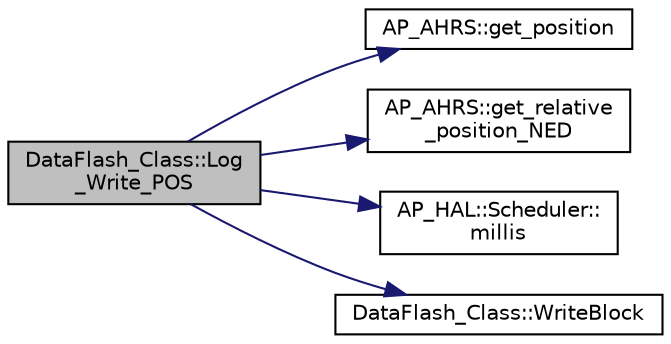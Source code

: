 digraph "DataFlash_Class::Log_Write_POS"
{
 // INTERACTIVE_SVG=YES
  edge [fontname="Helvetica",fontsize="10",labelfontname="Helvetica",labelfontsize="10"];
  node [fontname="Helvetica",fontsize="10",shape=record];
  rankdir="LR";
  Node1 [label="DataFlash_Class::Log\l_Write_POS",height=0.2,width=0.4,color="black", fillcolor="grey75", style="filled" fontcolor="black"];
  Node1 -> Node2 [color="midnightblue",fontsize="10",style="solid",fontname="Helvetica"];
  Node2 [label="AP_AHRS::get_position",height=0.2,width=0.4,color="black", fillcolor="white", style="filled",URL="$classAP__AHRS.html#a861802533d7f8a91efc39425ac9c724f"];
  Node1 -> Node3 [color="midnightblue",fontsize="10",style="solid",fontname="Helvetica"];
  Node3 [label="AP_AHRS::get_relative\l_position_NED",height=0.2,width=0.4,color="black", fillcolor="white", style="filled",URL="$classAP__AHRS.html#ac6c4f4776a5d95c91dae7a17faf1a824"];
  Node1 -> Node4 [color="midnightblue",fontsize="10",style="solid",fontname="Helvetica"];
  Node4 [label="AP_HAL::Scheduler::\lmillis",height=0.2,width=0.4,color="black", fillcolor="white", style="filled",URL="$classAP__HAL_1_1Scheduler.html#a26b68339fc68a562d8d3a1238d0ec8c1"];
  Node1 -> Node5 [color="midnightblue",fontsize="10",style="solid",fontname="Helvetica"];
  Node5 [label="DataFlash_Class::WriteBlock",height=0.2,width=0.4,color="black", fillcolor="white", style="filled",URL="$classDataFlash__Class.html#af5e6aefb8f2136e9104be836dac88625"];
}
